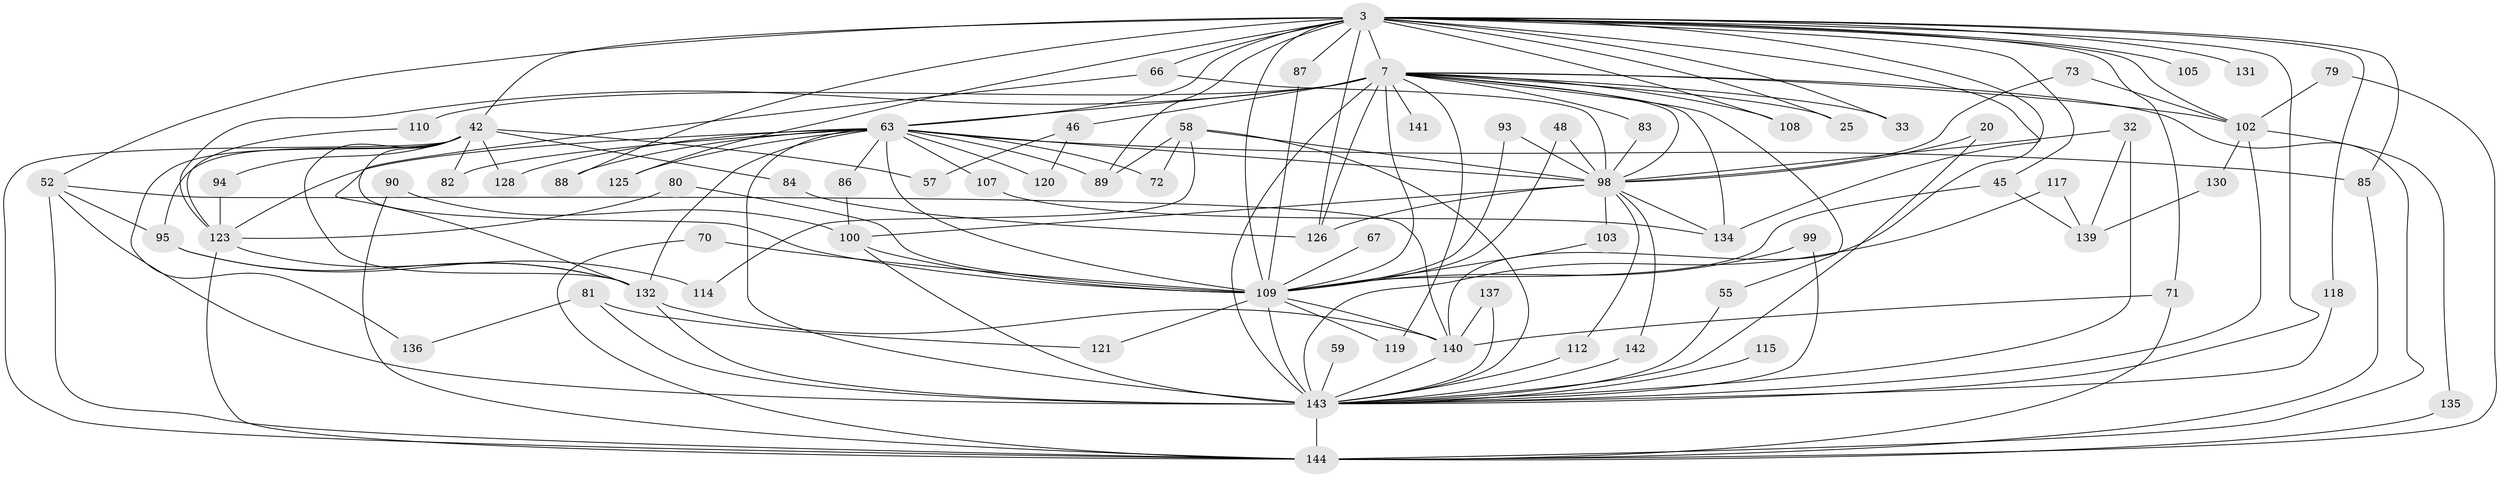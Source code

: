 // original degree distribution, {17: 0.006944444444444444, 19: 0.020833333333333332, 37: 0.006944444444444444, 18: 0.006944444444444444, 22: 0.013888888888888888, 21: 0.006944444444444444, 25: 0.006944444444444444, 12: 0.006944444444444444, 8: 0.013888888888888888, 7: 0.006944444444444444, 3: 0.2013888888888889, 4: 0.10416666666666667, 10: 0.013888888888888888, 2: 0.5069444444444444, 6: 0.027777777777777776, 5: 0.04861111111111111}
// Generated by graph-tools (version 1.1) at 2025/46/03/09/25 04:46:07]
// undirected, 72 vertices, 153 edges
graph export_dot {
graph [start="1"]
  node [color=gray90,style=filled];
  3 [super="+2"];
  7 [super="+6"];
  20;
  25;
  32 [super="+28"];
  33;
  42 [super="+38+14"];
  45;
  46;
  48;
  52 [super="+51"];
  55;
  57;
  58 [super="+26"];
  59;
  63 [super="+35+5"];
  66 [super="+30+31"];
  67;
  70;
  71 [super="+68"];
  72;
  73;
  79;
  80;
  81;
  82;
  83;
  84;
  85 [super="+62"];
  86;
  87;
  88;
  89 [super="+43+49"];
  90;
  93;
  94;
  95 [super="+44"];
  98 [super="+34+40"];
  99;
  100 [super="+64"];
  102 [super="+69+77"];
  103;
  105;
  107;
  108;
  109 [super="+17+9+27"];
  110 [super="+96"];
  112;
  114;
  115;
  117;
  118;
  119;
  120;
  121;
  123 [super="+116"];
  125;
  126 [super="+113+61"];
  128;
  130;
  131;
  132 [super="+122+129"];
  134 [super="+133+78"];
  135;
  136;
  137;
  139 [super="+74"];
  140 [super="+138+12"];
  141;
  142 [super="+101"];
  143 [super="+22+39+124+10"];
  144 [super="+23+24+104+75+56"];
  3 -- 7 [weight=4];
  3 -- 33;
  3 -- 45;
  3 -- 66 [weight=3];
  3 -- 85;
  3 -- 87;
  3 -- 88;
  3 -- 105 [weight=2];
  3 -- 108;
  3 -- 118;
  3 -- 125;
  3 -- 131 [weight=2];
  3 -- 143 [weight=7];
  3 -- 42 [weight=4];
  3 -- 109 [weight=6];
  3 -- 25;
  3 -- 126 [weight=5];
  3 -- 134;
  3 -- 63 [weight=4];
  3 -- 52;
  3 -- 89;
  3 -- 71;
  3 -- 102 [weight=3];
  3 -- 140;
  7 -- 33;
  7 -- 46 [weight=2];
  7 -- 55;
  7 -- 83;
  7 -- 108;
  7 -- 141 [weight=2];
  7 -- 134 [weight=2];
  7 -- 25;
  7 -- 110 [weight=2];
  7 -- 119;
  7 -- 143 [weight=5];
  7 -- 109 [weight=5];
  7 -- 63 [weight=4];
  7 -- 98;
  7 -- 144 [weight=2];
  7 -- 102;
  7 -- 126;
  7 -- 123 [weight=2];
  20 -- 98;
  20 -- 143;
  32 -- 139 [weight=2];
  32 -- 98;
  32 -- 143 [weight=3];
  42 -- 84;
  42 -- 136;
  42 -- 82;
  42 -- 57;
  42 -- 128;
  42 -- 94;
  42 -- 109;
  42 -- 144 [weight=2];
  42 -- 95;
  42 -- 132;
  45 -- 139;
  45 -- 109;
  46 -- 57;
  46 -- 120;
  48 -- 109;
  48 -- 98;
  52 -- 95 [weight=2];
  52 -- 144;
  52 -- 143;
  52 -- 140 [weight=2];
  55 -- 143;
  58 -- 72;
  58 -- 114;
  58 -- 89;
  58 -- 98;
  58 -- 143 [weight=2];
  59 -- 143 [weight=2];
  63 -- 72;
  63 -- 109 [weight=5];
  63 -- 88;
  63 -- 128;
  63 -- 82;
  63 -- 86;
  63 -- 107;
  63 -- 120;
  63 -- 123 [weight=3];
  63 -- 125;
  63 -- 89;
  63 -- 98 [weight=3];
  63 -- 85;
  63 -- 143 [weight=5];
  63 -- 132;
  66 -- 98 [weight=2];
  66 -- 132;
  67 -- 109 [weight=2];
  70 -- 109;
  70 -- 144;
  71 -- 144;
  71 -- 140;
  73 -- 98;
  73 -- 102;
  79 -- 144;
  79 -- 102;
  80 -- 109;
  80 -- 123;
  81 -- 121;
  81 -- 136;
  81 -- 143 [weight=2];
  83 -- 98;
  84 -- 126;
  85 -- 144;
  86 -- 100;
  87 -- 109;
  90 -- 100;
  90 -- 144;
  93 -- 109;
  93 -- 98;
  94 -- 123;
  95 -- 114;
  95 -- 132;
  98 -- 100;
  98 -- 103;
  98 -- 112;
  98 -- 134 [weight=2];
  98 -- 142;
  98 -- 126;
  99 -- 109;
  99 -- 143;
  100 -- 109 [weight=2];
  100 -- 143 [weight=2];
  102 -- 130;
  102 -- 135;
  102 -- 143;
  103 -- 109;
  107 -- 134;
  109 -- 140 [weight=3];
  109 -- 119;
  109 -- 121;
  109 -- 143 [weight=7];
  110 -- 123;
  112 -- 143;
  115 -- 143 [weight=2];
  117 -- 139;
  117 -- 143;
  118 -- 143;
  123 -- 144;
  123 -- 132;
  130 -- 139;
  132 -- 143 [weight=3];
  132 -- 140;
  135 -- 144;
  137 -- 143;
  137 -- 140;
  140 -- 143;
  142 -- 143 [weight=2];
  143 -- 144 [weight=3];
}
